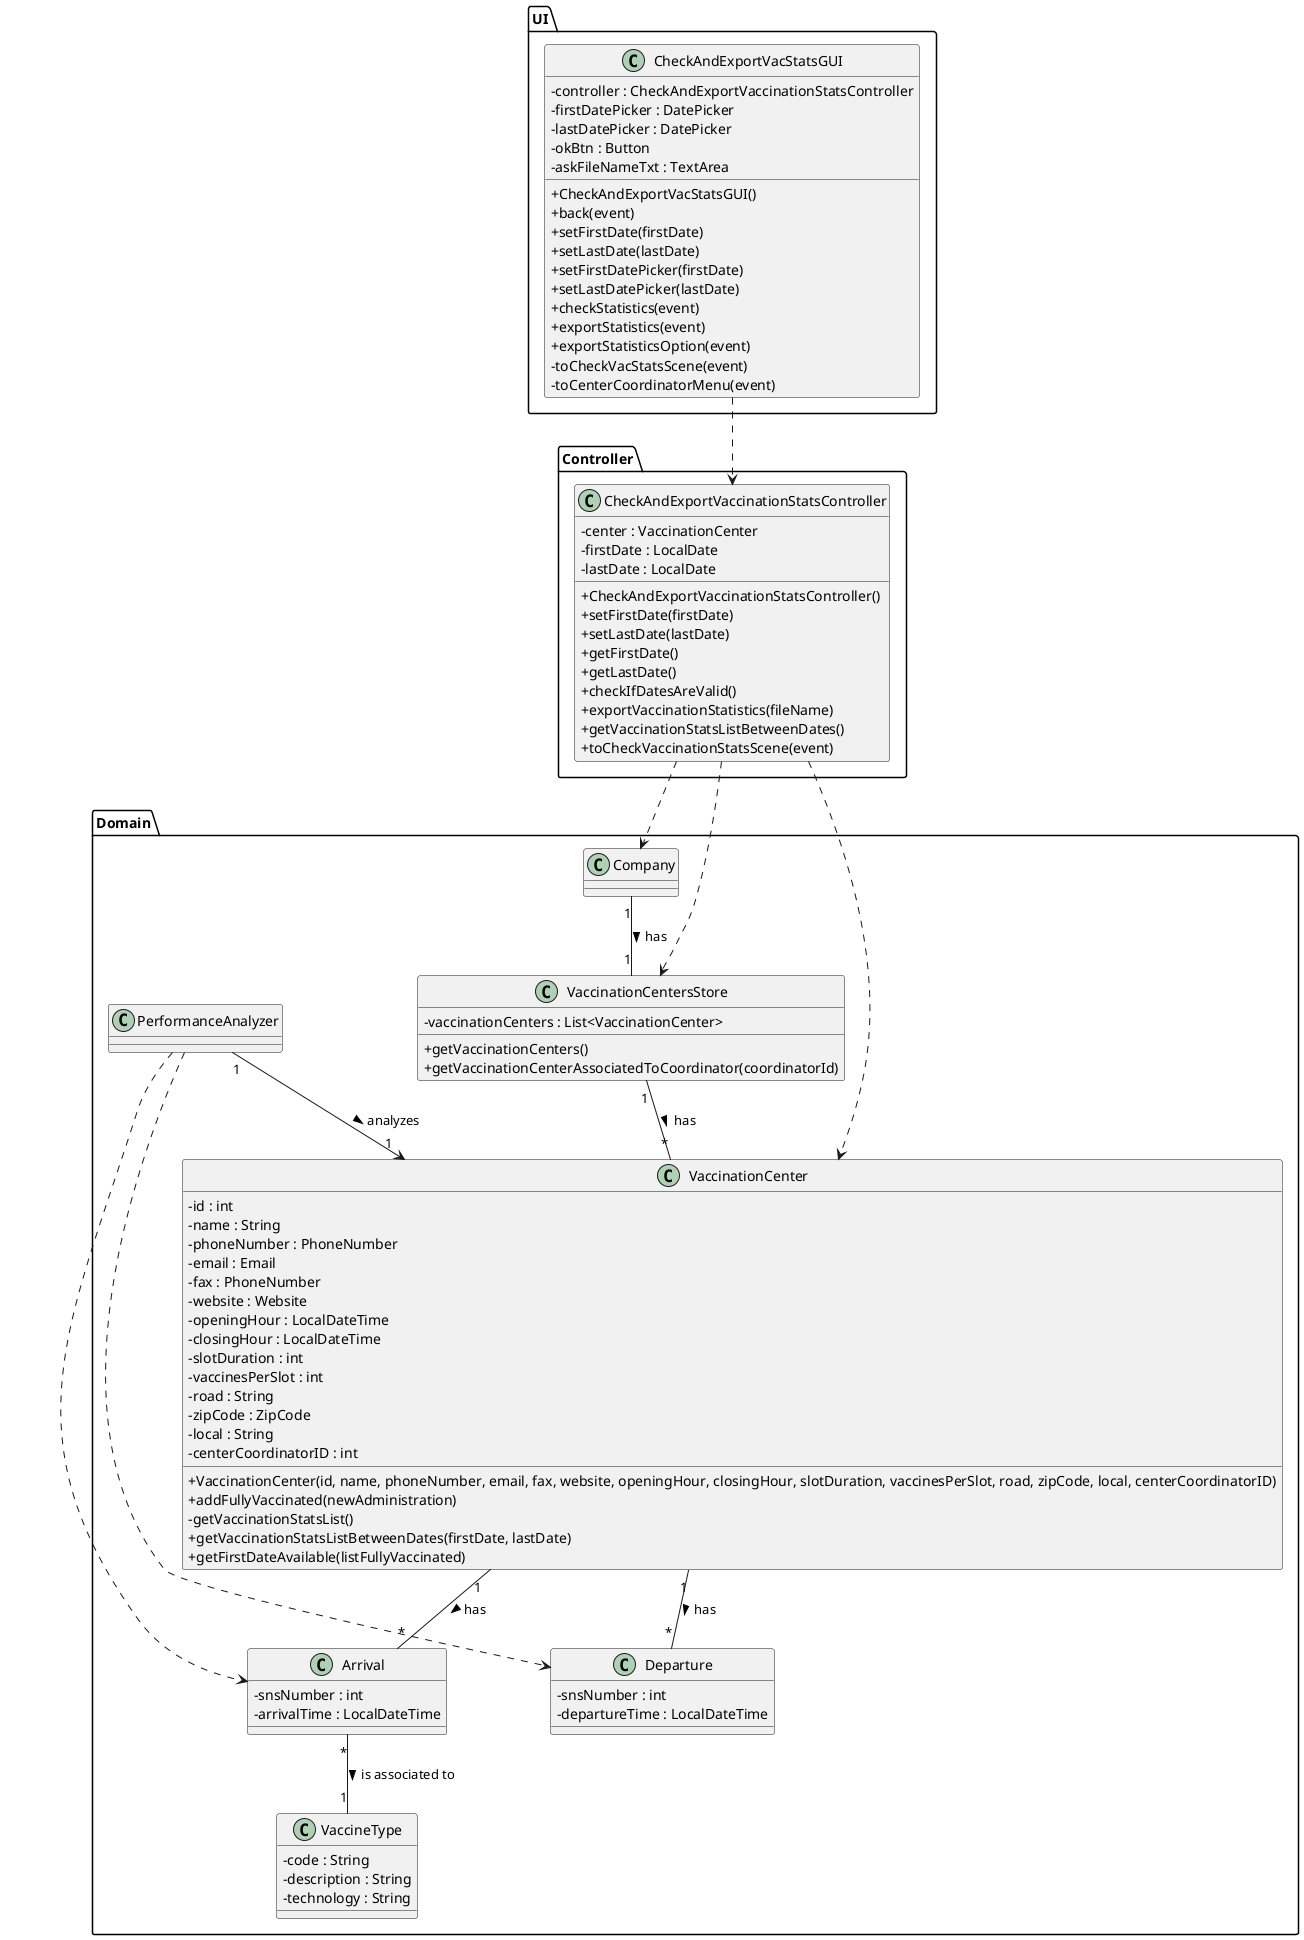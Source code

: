 @startuml
skinparam classAttributeIconSize 0


package UI{
class CheckAndExportVacStatsGUI {
-controller : CheckAndExportVaccinationStatsController
-firstDatePicker : DatePicker
-lastDatePicker : DatePicker
-okBtn : Button
-askFileNameTxt : TextArea

+CheckAndExportVacStatsGUI()
+back(event)
+setFirstDate(firstDate)
+setLastDate(lastDate)
+setFirstDatePicker(firstDate)
+setLastDatePicker(lastDate)
+checkStatistics(event)
+exportStatistics(event)
+exportStatisticsOption(event)
-toCheckVacStatsScene(event)
-toCenterCoordinatorMenu(event)

}
}


package Controller{
class CheckAndExportVaccinationStatsController {
-center : VaccinationCenter
- firstDate : LocalDate
- lastDate : LocalDate
+CheckAndExportVaccinationStatsController()
+setFirstDate(firstDate)
+setLastDate(lastDate)
+getFirstDate()
+getLastDate()
+checkIfDatesAreValid()
+exportVaccinationStatistics(fileName)
+getVaccinationStatsListBetweenDates()
+toCheckVaccinationStatsScene(event)
}
}

package Domain {
class Company{

}

class VaccinationCenter {
-id : int
-name : String
-phoneNumber : PhoneNumber
-email : Email
-fax : PhoneNumber
-website : Website
-openingHour : LocalDateTime
-closingHour : LocalDateTime
-slotDuration : int
-vaccinesPerSlot : int
-road : String
-zipCode : ZipCode
-local : String
-centerCoordinatorID : int
+VaccinationCenter(id, name, phoneNumber, email, fax, website, openingHour, closingHour, slotDuration, vaccinesPerSlot, road, zipCode, local, centerCoordinatorID)
+addFullyVaccinated(newAdministration)
-getVaccinationStatsList()
+getVaccinationStatsListBetweenDates(firstDate, lastDate)
+getFirstDateAvailable(listFullyVaccinated)
}

class VaccinationCentersStore {
-vaccinationCenters : List<VaccinationCenter>
+getVaccinationCenters()
+getVaccinationCenterAssociatedToCoordinator(coordinatorId)

}

class Arrival {
-snsNumber : int
-arrivalTime : LocalDateTime
}

class Departure {
-snsNumber : int
-departureTime : LocalDateTime
}

class PerformanceAnalyzer {
}

class VaccineType {
-code : String
-description : String
-technology : String
}
 }
'UI
CheckAndExportVacStatsGUI ..> CheckAndExportVaccinationStatsController

'CONTROLLER

CheckAndExportVaccinationStatsController ..> VaccinationCentersStore
CheckAndExportVaccinationStatsController ..> VaccinationCenter
CheckAndExportVaccinationStatsController ..> Company



'DOMAIN

Company "1" -- "1" VaccinationCentersStore : has >
VaccinationCentersStore "1" -- "*" VaccinationCenter : has >
PerformanceAnalyzer "1" --> "1" VaccinationCenter : analyzes >
VaccinationCenter "1" -- "*" Arrival : has >
VaccinationCenter "1" -- "*" Departure : has >
PerformanceAnalyzer ..> Arrival
PerformanceAnalyzer ..> Departure
Arrival "*" -- "1" VaccineType : is associated to >


@enduml
